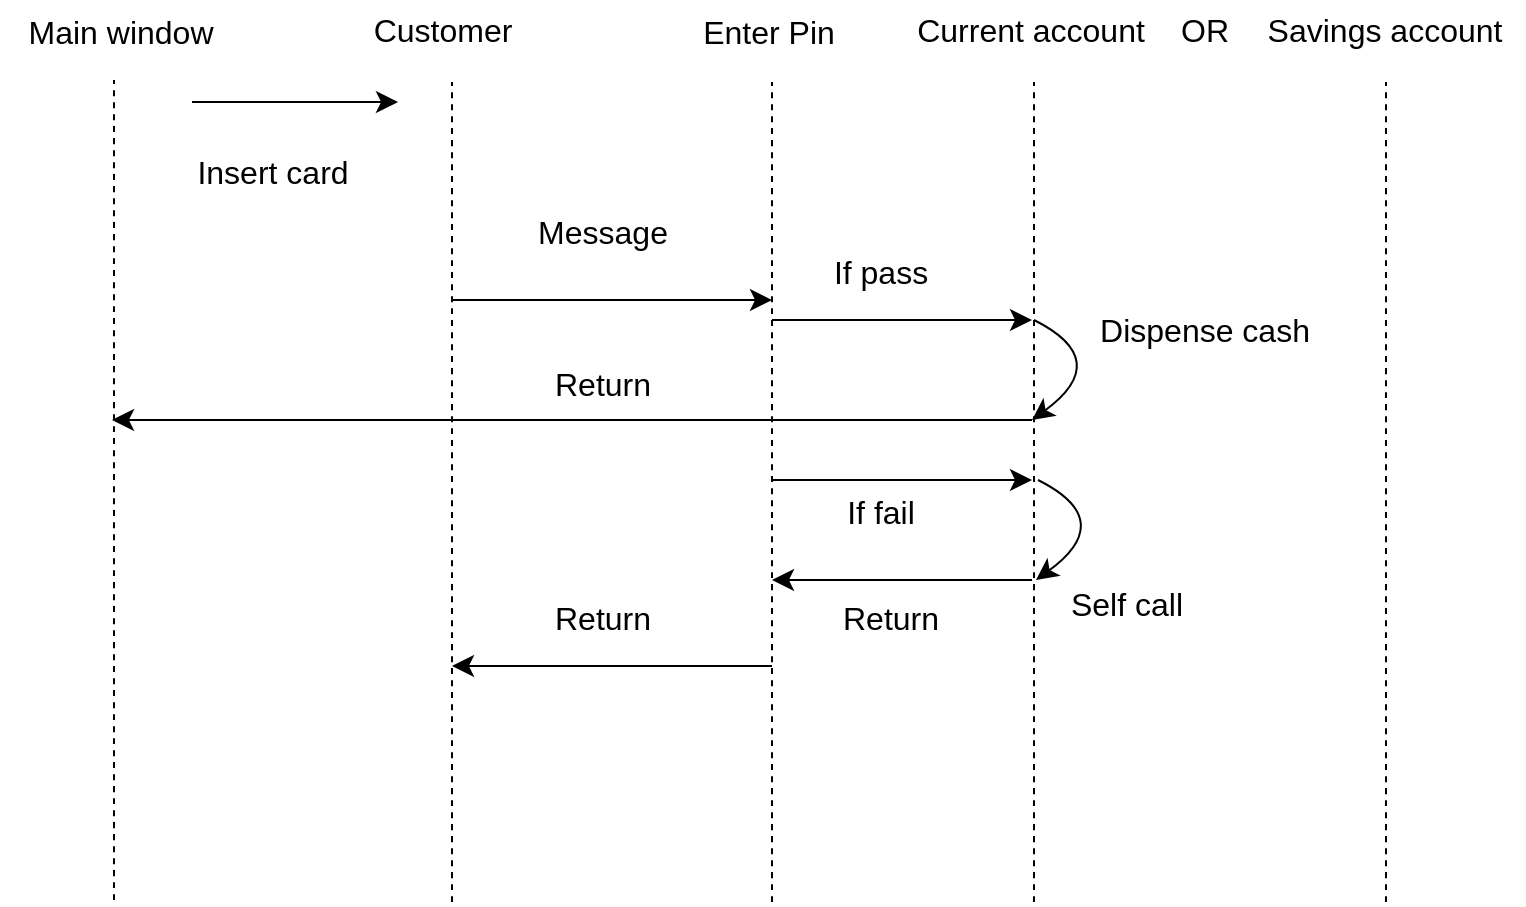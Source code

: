 <mxfile version="24.2.2" type="device">
  <diagram name="Page-1" id="zGB0qC04_bfZBejZR53G">
    <mxGraphModel dx="1386" dy="955" grid="1" gridSize="10" guides="1" tooltips="1" connect="1" arrows="1" fold="1" page="1" pageScale="1" pageWidth="850" pageHeight="1100" math="0" shadow="0">
      <root>
        <mxCell id="0" />
        <mxCell id="1" parent="0" />
        <mxCell id="hv4IvF2oQ-R2PeSYbH0D-1" value="Customer" style="text;html=1;align=center;verticalAlign=middle;resizable=0;points=[];autosize=1;strokeColor=none;fillColor=none;fontSize=16;" vertex="1" parent="1">
          <mxGeometry x="190" y="160" width="90" height="30" as="geometry" />
        </mxCell>
        <mxCell id="hv4IvF2oQ-R2PeSYbH0D-3" value="" style="endArrow=classic;html=1;rounded=0;fontSize=12;startSize=8;endSize=8;curved=1;" edge="1" parent="1">
          <mxGeometry width="50" height="50" relative="1" as="geometry">
            <mxPoint x="110" y="211" as="sourcePoint" />
            <mxPoint x="213" y="211" as="targetPoint" />
          </mxGeometry>
        </mxCell>
        <mxCell id="hv4IvF2oQ-R2PeSYbH0D-4" value="Insert card" style="text;html=1;align=center;verticalAlign=middle;resizable=0;points=[];autosize=1;strokeColor=none;fillColor=none;fontSize=16;" vertex="1" parent="1">
          <mxGeometry x="100" y="231" width="100" height="30" as="geometry" />
        </mxCell>
        <mxCell id="hv4IvF2oQ-R2PeSYbH0D-8" value="Message" style="text;html=1;align=center;verticalAlign=middle;resizable=0;points=[];autosize=1;strokeColor=none;fillColor=none;fontSize=16;" vertex="1" parent="1">
          <mxGeometry x="270" y="261" width="90" height="30" as="geometry" />
        </mxCell>
        <mxCell id="hv4IvF2oQ-R2PeSYbH0D-9" value="" style="endArrow=classic;html=1;rounded=0;fontSize=12;startSize=8;endSize=8;curved=1;" edge="1" parent="1">
          <mxGeometry width="50" height="50" relative="1" as="geometry">
            <mxPoint x="240" y="310" as="sourcePoint" />
            <mxPoint x="400" y="310" as="targetPoint" />
          </mxGeometry>
        </mxCell>
        <mxCell id="hv4IvF2oQ-R2PeSYbH0D-10" value="Current account" style="text;html=1;align=center;verticalAlign=middle;resizable=0;points=[];autosize=1;strokeColor=none;fillColor=none;fontSize=16;" vertex="1" parent="1">
          <mxGeometry x="459" y="160" width="140" height="30" as="geometry" />
        </mxCell>
        <mxCell id="hv4IvF2oQ-R2PeSYbH0D-12" value="" style="endArrow=classic;html=1;rounded=0;fontSize=12;startSize=8;endSize=8;curved=1;" edge="1" parent="1">
          <mxGeometry width="50" height="50" relative="1" as="geometry">
            <mxPoint x="400" y="493" as="sourcePoint" />
            <mxPoint x="240" y="493" as="targetPoint" />
          </mxGeometry>
        </mxCell>
        <mxCell id="hv4IvF2oQ-R2PeSYbH0D-13" value="Return" style="text;html=1;align=center;verticalAlign=middle;resizable=0;points=[];autosize=1;strokeColor=none;fillColor=none;fontSize=16;" vertex="1" parent="1">
          <mxGeometry x="280" y="454" width="70" height="30" as="geometry" />
        </mxCell>
        <mxCell id="hv4IvF2oQ-R2PeSYbH0D-14" value="" style="endArrow=classic;html=1;rounded=0;fontSize=12;startSize=8;endSize=8;curved=1;" edge="1" parent="1">
          <mxGeometry width="50" height="50" relative="1" as="geometry">
            <mxPoint x="531" y="320" as="sourcePoint" />
            <mxPoint x="530" y="370" as="targetPoint" />
            <Array as="points">
              <mxPoint x="571" y="340" />
            </Array>
          </mxGeometry>
        </mxCell>
        <mxCell id="hv4IvF2oQ-R2PeSYbH0D-15" value="Main window" style="text;html=1;align=center;verticalAlign=middle;resizable=0;points=[];autosize=1;strokeColor=none;fillColor=none;fontSize=16;" vertex="1" parent="1">
          <mxGeometry x="14" y="161" width="120" height="30" as="geometry" />
        </mxCell>
        <mxCell id="hv4IvF2oQ-R2PeSYbH0D-17" value="Savings account" style="text;html=1;align=center;verticalAlign=middle;resizable=0;points=[];autosize=1;strokeColor=none;fillColor=none;fontSize=16;" vertex="1" parent="1">
          <mxGeometry x="636" y="160" width="140" height="30" as="geometry" />
        </mxCell>
        <mxCell id="hv4IvF2oQ-R2PeSYbH0D-19" value="OR" style="text;html=1;align=center;verticalAlign=middle;resizable=0;points=[];autosize=1;strokeColor=none;fillColor=none;fontSize=16;" vertex="1" parent="1">
          <mxGeometry x="591" y="160" width="50" height="30" as="geometry" />
        </mxCell>
        <mxCell id="hv4IvF2oQ-R2PeSYbH0D-20" value="Dispense cash" style="text;html=1;align=center;verticalAlign=middle;resizable=0;points=[];autosize=1;strokeColor=none;fillColor=none;fontSize=16;" vertex="1" parent="1">
          <mxGeometry x="551" y="310" width="130" height="30" as="geometry" />
        </mxCell>
        <mxCell id="hv4IvF2oQ-R2PeSYbH0D-21" value="Enter Pin" style="text;html=1;align=center;verticalAlign=middle;resizable=0;points=[];autosize=1;strokeColor=none;fillColor=none;fontSize=16;" vertex="1" parent="1">
          <mxGeometry x="353" y="161" width="90" height="30" as="geometry" />
        </mxCell>
        <mxCell id="hv4IvF2oQ-R2PeSYbH0D-23" value="" style="endArrow=classic;html=1;rounded=0;fontSize=12;startSize=8;endSize=8;curved=1;" edge="1" parent="1">
          <mxGeometry width="50" height="50" relative="1" as="geometry">
            <mxPoint x="400" y="320" as="sourcePoint" />
            <mxPoint x="530" y="320" as="targetPoint" />
          </mxGeometry>
        </mxCell>
        <mxCell id="hv4IvF2oQ-R2PeSYbH0D-24" value="" style="endArrow=classic;html=1;rounded=0;fontSize=12;startSize=8;endSize=8;curved=1;" edge="1" parent="1">
          <mxGeometry width="50" height="50" relative="1" as="geometry">
            <mxPoint x="530" y="370" as="sourcePoint" />
            <mxPoint x="70" y="370" as="targetPoint" />
          </mxGeometry>
        </mxCell>
        <mxCell id="hv4IvF2oQ-R2PeSYbH0D-25" value="If pass" style="text;html=1;align=center;verticalAlign=middle;resizable=0;points=[];autosize=1;strokeColor=none;fillColor=none;fontSize=16;" vertex="1" parent="1">
          <mxGeometry x="419" y="281" width="70" height="30" as="geometry" />
        </mxCell>
        <mxCell id="hv4IvF2oQ-R2PeSYbH0D-26" value="Return" style="text;html=1;align=center;verticalAlign=middle;resizable=0;points=[];autosize=1;strokeColor=none;fillColor=none;fontSize=16;" vertex="1" parent="1">
          <mxGeometry x="280" y="337" width="70" height="30" as="geometry" />
        </mxCell>
        <mxCell id="hv4IvF2oQ-R2PeSYbH0D-27" value="" style="endArrow=classic;html=1;rounded=0;fontSize=12;startSize=8;endSize=8;curved=1;" edge="1" parent="1">
          <mxGeometry width="50" height="50" relative="1" as="geometry">
            <mxPoint x="400" y="400" as="sourcePoint" />
            <mxPoint x="530" y="400" as="targetPoint" />
          </mxGeometry>
        </mxCell>
        <mxCell id="hv4IvF2oQ-R2PeSYbH0D-28" value="" style="endArrow=classic;html=1;rounded=0;fontSize=12;startSize=8;endSize=8;curved=1;" edge="1" parent="1">
          <mxGeometry width="50" height="50" relative="1" as="geometry">
            <mxPoint x="530" y="450" as="sourcePoint" />
            <mxPoint x="400" y="450" as="targetPoint" />
          </mxGeometry>
        </mxCell>
        <mxCell id="hv4IvF2oQ-R2PeSYbH0D-29" value="" style="endArrow=classic;html=1;rounded=0;fontSize=12;startSize=8;endSize=8;curved=1;" edge="1" parent="1">
          <mxGeometry width="50" height="50" relative="1" as="geometry">
            <mxPoint x="533" y="400" as="sourcePoint" />
            <mxPoint x="532" y="450" as="targetPoint" />
            <Array as="points">
              <mxPoint x="573" y="420" />
            </Array>
          </mxGeometry>
        </mxCell>
        <mxCell id="hv4IvF2oQ-R2PeSYbH0D-30" value="If fail" style="text;html=1;align=center;verticalAlign=middle;resizable=0;points=[];autosize=1;strokeColor=none;fillColor=none;fontSize=16;" vertex="1" parent="1">
          <mxGeometry x="424" y="401" width="60" height="30" as="geometry" />
        </mxCell>
        <mxCell id="hv4IvF2oQ-R2PeSYbH0D-31" value="Self call" style="text;html=1;align=center;verticalAlign=middle;resizable=0;points=[];autosize=1;strokeColor=none;fillColor=none;fontSize=16;" vertex="1" parent="1">
          <mxGeometry x="537" y="447" width="80" height="30" as="geometry" />
        </mxCell>
        <mxCell id="hv4IvF2oQ-R2PeSYbH0D-32" value="Return" style="text;html=1;align=center;verticalAlign=middle;resizable=0;points=[];autosize=1;strokeColor=none;fillColor=none;fontSize=16;" vertex="1" parent="1">
          <mxGeometry x="424" y="454" width="70" height="30" as="geometry" />
        </mxCell>
        <mxCell id="hv4IvF2oQ-R2PeSYbH0D-33" value="" style="endArrow=none;dashed=1;html=1;rounded=0;fontSize=12;startSize=8;endSize=8;curved=1;" edge="1" parent="1">
          <mxGeometry width="50" height="50" relative="1" as="geometry">
            <mxPoint x="71" y="610" as="sourcePoint" />
            <mxPoint x="71" y="200" as="targetPoint" />
          </mxGeometry>
        </mxCell>
        <mxCell id="hv4IvF2oQ-R2PeSYbH0D-34" value="" style="endArrow=none;dashed=1;html=1;rounded=0;fontSize=12;startSize=8;endSize=8;curved=1;" edge="1" parent="1">
          <mxGeometry width="50" height="50" relative="1" as="geometry">
            <mxPoint x="240" y="611" as="sourcePoint" />
            <mxPoint x="240" y="201" as="targetPoint" />
          </mxGeometry>
        </mxCell>
        <mxCell id="hv4IvF2oQ-R2PeSYbH0D-35" value="" style="endArrow=none;dashed=1;html=1;rounded=0;fontSize=12;startSize=8;endSize=8;curved=1;" edge="1" parent="1">
          <mxGeometry width="50" height="50" relative="1" as="geometry">
            <mxPoint x="400" y="611" as="sourcePoint" />
            <mxPoint x="400" y="201" as="targetPoint" />
          </mxGeometry>
        </mxCell>
        <mxCell id="hv4IvF2oQ-R2PeSYbH0D-37" value="" style="endArrow=none;dashed=1;html=1;rounded=0;fontSize=12;startSize=8;endSize=8;curved=1;" edge="1" parent="1">
          <mxGeometry width="50" height="50" relative="1" as="geometry">
            <mxPoint x="531" y="611" as="sourcePoint" />
            <mxPoint x="531" y="201" as="targetPoint" />
          </mxGeometry>
        </mxCell>
        <mxCell id="hv4IvF2oQ-R2PeSYbH0D-38" value="" style="endArrow=none;dashed=1;html=1;rounded=0;fontSize=12;startSize=8;endSize=8;curved=1;" edge="1" parent="1">
          <mxGeometry width="50" height="50" relative="1" as="geometry">
            <mxPoint x="707" y="611" as="sourcePoint" />
            <mxPoint x="707" y="201" as="targetPoint" />
          </mxGeometry>
        </mxCell>
      </root>
    </mxGraphModel>
  </diagram>
</mxfile>
